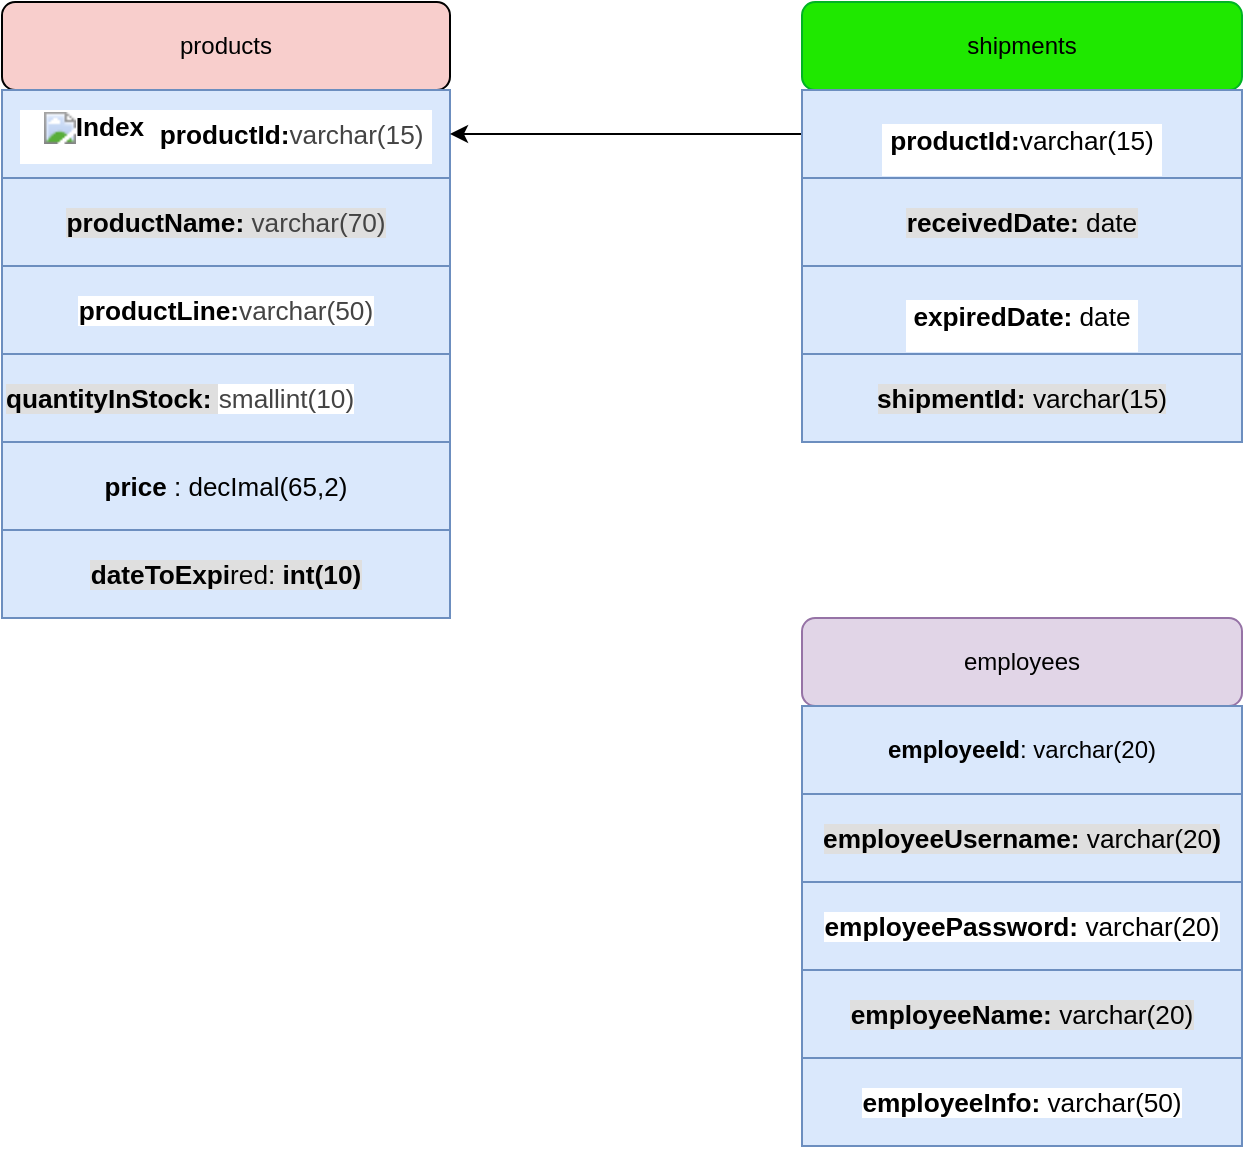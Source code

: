 <mxfile version="14.6.0" type="github">
  <diagram id="07pPn1wGmXql-i7O91id" name="Page-1">
    <mxGraphModel dx="868" dy="482" grid="1" gridSize="11" guides="1" tooltips="1" connect="1" arrows="1" fold="1" page="1" pageScale="1" pageWidth="850" pageHeight="1100" math="0" shadow="0">
      <root>
        <mxCell id="3gbueVHLof_pvO1KFMFq-0" />
        <mxCell id="3gbueVHLof_pvO1KFMFq-1" parent="3gbueVHLof_pvO1KFMFq-0" />
        <mxCell id="J1ickHX3t3cW-OePHYRh-0" value="products" style="rounded=1;whiteSpace=wrap;html=1;fillColor=#f8cecc;" parent="3gbueVHLof_pvO1KFMFq-1" vertex="1">
          <mxGeometry x="40" y="308" width="224" height="44" as="geometry" />
        </mxCell>
        <mxCell id="J1ickHX3t3cW-OePHYRh-1" value="&lt;table id=&quot;tablestructure&quot; class=&quot;data topmargin&quot; style=&quot;border-collapse: collapse ; margin: 1em 0px 12px ; color: rgb(68 , 68 , 68) ; font-family: sans-serif ; font-size: 13.12px ; text-align: left ; background-color: rgb(255 , 255 , 255)&quot;&gt;&lt;tbody style=&quot;box-sizing: border-box&quot;&gt;&lt;tr style=&quot;box-sizing: border-box&quot;&gt;&lt;th class=&quot;nowrap&quot; style=&quot;box-sizing: border-box ; text-align: left ; color: rgb(0 , 0 , 0) ; padding: 0.1em 0.3em ; margin: 0.1em ; vertical-align: middle ; text-shadow: rgb(255 , 255 , 255) 0px 1px 0px&quot;&gt;&lt;label for=&quot;checkbox_row_1&quot; style=&quot;box-sizing: border-box ; display: inline-block ; margin-bottom: 0.5rem&quot;&gt;&amp;nbsp;&lt;img src=&quot;http://localhost/phpmyadmin/themes/dot.gif&quot; title=&quot;Index&quot; alt=&quot;Index&quot; class=&quot;icon ic_bd_primary&quot; style=&quot;box-sizing: border-box ; vertical-align: middle ; border-style: none ; margin: 0px 0px 0px 0.3em ; width: 16px ; height: 16px ; padding: 0px ; background-image: url(&amp;#34;../img/bd_primary.png&amp;#34;)&quot;&gt;&lt;/label&gt;&lt;/th&gt;&lt;td class=&quot;nowrap&quot; style=&quot;box-sizing: border-box ; padding: 0.1em 0.3em ; margin: 0.1em ; vertical-align: middle ; text-shadow: rgb(255 , 255 , 255) 0px 1px 0px&quot;&gt;&lt;span style=&quot;color: rgb(0 , 0 , 0) ; font-size: 13.12px ; font-weight: 700&quot;&gt;productId:&lt;/span&gt;varchar(15)&lt;br&gt;&lt;/td&gt;&lt;/tr&gt;&lt;/tbody&gt;&lt;/table&gt;" style="rounded=0;whiteSpace=wrap;html=1;fillColor=#dae8fc;strokeColor=#6c8ebf;" parent="3gbueVHLof_pvO1KFMFq-1" vertex="1">
          <mxGeometry x="40" y="352" width="224" height="44" as="geometry" />
        </mxCell>
        <mxCell id="J1ickHX3t3cW-OePHYRh-5" value="&lt;span style=&quot;font-family: sans-serif ; font-size: 13.12px ; font-weight: 700 ; text-align: left ; background-color: rgb(223 , 223 , 223)&quot;&gt;productName:&amp;nbsp;&lt;/span&gt;&lt;span style=&quot;color: rgb(68 , 68 , 68) ; font-family: sans-serif ; font-size: 13.12px ; text-align: left ; background-color: rgb(223 , 223 , 223)&quot;&gt;varchar(70)&lt;/span&gt;" style="rounded=0;whiteSpace=wrap;html=1;fillColor=#dae8fc;strokeColor=#6c8ebf;" parent="3gbueVHLof_pvO1KFMFq-1" vertex="1">
          <mxGeometry x="40" y="396" width="224" height="44" as="geometry" />
        </mxCell>
        <mxCell id="J1ickHX3t3cW-OePHYRh-6" value="&lt;span style=&quot;font-family: sans-serif ; font-size: 13.12px ; font-weight: 700 ; text-align: left ; background-color: rgb(255 , 255 , 255)&quot;&gt;productLine:&lt;/span&gt;&lt;span style=&quot;color: rgb(68 , 68 , 68) ; font-family: sans-serif ; font-size: 13.12px ; text-align: left ; background-color: rgb(255 , 255 , 255)&quot;&gt;varchar(50)&lt;/span&gt;" style="rounded=0;whiteSpace=wrap;html=1;fillColor=#dae8fc;strokeColor=#6c8ebf;" parent="3gbueVHLof_pvO1KFMFq-1" vertex="1">
          <mxGeometry x="40" y="440" width="224" height="44" as="geometry" />
        </mxCell>
        <mxCell id="J1ickHX3t3cW-OePHYRh-7" value="&lt;span style=&quot;font-family: sans-serif ; font-size: 13.12px ; font-weight: 700 ; background-color: rgb(223 , 223 , 223)&quot;&gt;quantityInStock:&amp;nbsp;&lt;/span&gt;&lt;span style=&quot;color: rgb(68 , 68 , 68) ; font-family: sans-serif ; font-size: 13.12px ; background-color: rgb(255 , 255 , 255)&quot;&gt;smallint(10)&lt;/span&gt;" style="rounded=0;whiteSpace=wrap;html=1;align=left;fillColor=#dae8fc;strokeColor=#6c8ebf;" parent="3gbueVHLof_pvO1KFMFq-1" vertex="1">
          <mxGeometry x="40" y="484" width="224" height="44" as="geometry" />
        </mxCell>
        <mxCell id="J1ickHX3t3cW-OePHYRh-11" value="&lt;font style=&quot;font-size: 13px&quot;&gt;&lt;b&gt;price&lt;/b&gt; : decImal(65,2)&lt;/font&gt;" style="rounded=0;whiteSpace=wrap;html=1;align=center;fillColor=#dae8fc;strokeColor=#6c8ebf;" parent="3gbueVHLof_pvO1KFMFq-1" vertex="1">
          <mxGeometry x="40" y="528" width="224" height="44" as="geometry" />
        </mxCell>
        <mxCell id="J1ickHX3t3cW-OePHYRh-14" value="&lt;span style=&quot;font-family: sans-serif ; font-size: 13.12px ; font-weight: 700 ; text-align: left ; background-color: rgb(223 , 223 , 223)&quot;&gt;dateToExpi&lt;/span&gt;&lt;span style=&quot;font-family: sans-serif ; font-size: 13.12px ; text-align: left ; background-color: rgb(223 , 223 , 223)&quot;&gt;red: &lt;/span&gt;&lt;span style=&quot;font-family: sans-serif ; font-size: 13.12px ; font-weight: 700 ; text-align: left ; background-color: rgb(223 , 223 , 223)&quot;&gt;int(10)&lt;/span&gt;" style="rounded=0;whiteSpace=wrap;html=1;align=center;fillColor=#dae8fc;strokeColor=#6c8ebf;" parent="3gbueVHLof_pvO1KFMFq-1" vertex="1">
          <mxGeometry x="40" y="572" width="224" height="44" as="geometry" />
        </mxCell>
        <mxCell id="J1ickHX3t3cW-OePHYRh-15" value="shipments" style="rounded=1;whiteSpace=wrap;html=1;align=center;strokeColor=#00B324;fillColor=#1FE800;" parent="3gbueVHLof_pvO1KFMFq-1" vertex="1">
          <mxGeometry x="440" y="308" width="220" height="44" as="geometry" />
        </mxCell>
        <mxCell id="J1ickHX3t3cW-OePHYRh-27" style="edgeStyle=orthogonalEdgeStyle;rounded=0;orthogonalLoop=1;jettySize=auto;html=1;exitX=0;exitY=0.5;exitDx=0;exitDy=0;entryX=1;entryY=0.5;entryDx=0;entryDy=0;" parent="3gbueVHLof_pvO1KFMFq-1" source="J1ickHX3t3cW-OePHYRh-16" target="J1ickHX3t3cW-OePHYRh-1" edge="1">
          <mxGeometry relative="1" as="geometry" />
        </mxCell>
        <mxCell id="J1ickHX3t3cW-OePHYRh-16" value="&lt;br&gt;&lt;table id=&quot;tablestructure&quot; class=&quot;data topmargin&quot; style=&quot;border-collapse: collapse ; margin: 1em 0px 12px ; color: rgb(68 , 68 , 68) ; font-family: sans-serif ; font-size: 13.12px ; text-align: left ; background-color: rgb(255 , 255 , 255)&quot;&gt;&lt;tbody style=&quot;box-sizing: border-box&quot;&gt;&lt;tr style=&quot;box-sizing: border-box&quot;&gt;&lt;th class=&quot;nowrap&quot; style=&quot;box-sizing: border-box ; text-align: left ; color: rgb(0 , 0 , 0) ; padding: 0.1em 0.3em ; margin: 0.1em ; vertical-align: middle ; text-shadow: rgb(255 , 255 , 255) 0px 1px 0px&quot;&gt;&lt;label for=&quot;checkbox_row_1&quot; style=&quot;box-sizing: border-box ; display: inline-block ; margin-bottom: 0.5rem&quot;&gt;productId:&lt;span style=&quot;font-weight: normal&quot;&gt;varchar(15)&lt;/span&gt;&lt;/label&gt;&lt;/th&gt;&lt;/tr&gt;&lt;/tbody&gt;&lt;/table&gt;" style="rounded=0;whiteSpace=wrap;html=1;align=center;fillColor=#dae8fc;strokeColor=#6c8ebf;" parent="3gbueVHLof_pvO1KFMFq-1" vertex="1">
          <mxGeometry x="440" y="352" width="220" height="44" as="geometry" />
        </mxCell>
        <mxCell id="J1ickHX3t3cW-OePHYRh-17" value="&lt;span style=&quot;font-family: sans-serif ; font-size: 13.12px ; font-weight: 700 ; text-align: left ; background-color: rgb(223 , 223 , 223)&quot;&gt;receivedDate:&lt;/span&gt;&lt;span style=&quot;font-family: sans-serif ; font-size: 13.12px ; text-align: left ; background-color: rgb(223 , 223 , 223)&quot;&gt; date&lt;/span&gt;" style="rounded=0;whiteSpace=wrap;html=1;align=center;fillColor=#dae8fc;strokeColor=#6c8ebf;" parent="3gbueVHLof_pvO1KFMFq-1" vertex="1">
          <mxGeometry x="440" y="396" width="220" height="44" as="geometry" />
        </mxCell>
        <mxCell id="J1ickHX3t3cW-OePHYRh-18" value="&lt;br&gt;&lt;table id=&quot;tablestructure&quot; class=&quot;data topmargin&quot; style=&quot;border-collapse: collapse ; margin: 1em 0px 12px ; color: rgb(68 , 68 , 68) ; font-family: sans-serif ; font-size: 13.12px ; text-align: left ; background-color: rgb(255 , 255 , 255)&quot;&gt;&lt;tbody style=&quot;box-sizing: border-box&quot;&gt;&lt;tr style=&quot;box-sizing: border-box&quot;&gt;&lt;th class=&quot;nowrap&quot; style=&quot;box-sizing: border-box ; text-align: left ; color: rgb(0 , 0 , 0) ; padding: 0.1em 0.3em ; margin: 0.1em ; vertical-align: middle ; text-shadow: rgb(255 , 255 , 255) 0px 1px 0px&quot;&gt;&lt;label for=&quot;checkbox_row_3&quot; style=&quot;box-sizing: border-box ; display: inline-block ; margin-bottom: 0.5rem&quot;&gt;expiredDate: &lt;span style=&quot;font-weight: normal&quot;&gt;date&lt;/span&gt;&lt;/label&gt;&lt;/th&gt;&lt;/tr&gt;&lt;/tbody&gt;&lt;/table&gt;" style="rounded=0;whiteSpace=wrap;html=1;align=center;fillColor=#dae8fc;strokeColor=#6c8ebf;" parent="3gbueVHLof_pvO1KFMFq-1" vertex="1">
          <mxGeometry x="440" y="440" width="220" height="44" as="geometry" />
        </mxCell>
        <mxCell id="J1ickHX3t3cW-OePHYRh-19" value="&lt;span style=&quot;font-family: sans-serif ; font-size: 13.12px ; font-weight: 700 ; text-align: left ; background-color: rgb(223 , 223 , 223)&quot;&gt;shipmentId:&lt;/span&gt;&lt;span style=&quot;font-family: sans-serif ; font-size: 13.12px ; text-align: left ; background-color: rgb(223 , 223 , 223)&quot;&gt; varchar(15)&lt;/span&gt;" style="rounded=0;whiteSpace=wrap;html=1;align=center;fillColor=#dae8fc;strokeColor=#6c8ebf;" parent="3gbueVHLof_pvO1KFMFq-1" vertex="1">
          <mxGeometry x="440" y="484" width="220" height="44" as="geometry" />
        </mxCell>
        <mxCell id="J1ickHX3t3cW-OePHYRh-20" value="employees" style="rounded=1;whiteSpace=wrap;html=1;align=center;fillColor=#e1d5e7;strokeColor=#9673a6;" parent="3gbueVHLof_pvO1KFMFq-1" vertex="1">
          <mxGeometry x="440" y="616" width="220" height="44" as="geometry" />
        </mxCell>
        <mxCell id="J1ickHX3t3cW-OePHYRh-21" value="&lt;b&gt;employeeId&lt;/b&gt;: varchar(20)" style="rounded=0;whiteSpace=wrap;html=1;align=center;fillColor=#dae8fc;strokeColor=#6c8ebf;" parent="3gbueVHLof_pvO1KFMFq-1" vertex="1">
          <mxGeometry x="440" y="660" width="220" height="44" as="geometry" />
        </mxCell>
        <mxCell id="J1ickHX3t3cW-OePHYRh-22" value="&lt;span style=&quot;font-family: sans-serif ; font-size: 13.12px ; font-weight: 700 ; text-align: left ; background-color: rgb(223 , 223 , 223)&quot;&gt;employeeUsername: &lt;/span&gt;&lt;span style=&quot;font-family: sans-serif ; font-size: 13.12px ; text-align: left ; background-color: rgb(223 , 223 , 223)&quot;&gt;varchar(20&lt;b&gt;)&lt;/b&gt;&lt;/span&gt;" style="rounded=0;whiteSpace=wrap;html=1;align=center;fillColor=#dae8fc;strokeColor=#6c8ebf;" parent="3gbueVHLof_pvO1KFMFq-1" vertex="1">
          <mxGeometry x="440" y="704" width="220" height="44" as="geometry" />
        </mxCell>
        <mxCell id="J1ickHX3t3cW-OePHYRh-23" value="&lt;span style=&quot;font-family: sans-serif ; font-size: 13.12px ; font-weight: 700 ; text-align: left ; background-color: rgb(255 , 255 , 255)&quot;&gt;employeePassword: &lt;/span&gt;&lt;span style=&quot;font-family: sans-serif ; font-size: 13.12px ; text-align: left ; background-color: rgb(255 , 255 , 255)&quot;&gt;varchar(20)&lt;/span&gt;" style="rounded=0;whiteSpace=wrap;html=1;align=center;fillColor=#dae8fc;strokeColor=#6c8ebf;" parent="3gbueVHLof_pvO1KFMFq-1" vertex="1">
          <mxGeometry x="440" y="748" width="220" height="44" as="geometry" />
        </mxCell>
        <mxCell id="J1ickHX3t3cW-OePHYRh-24" value="&lt;span style=&quot;font-family: sans-serif ; font-size: 13.12px ; font-weight: 700 ; text-align: left ; background-color: rgb(223 , 223 , 223)&quot;&gt;employeeName: &lt;/span&gt;&lt;span style=&quot;font-family: sans-serif ; font-size: 13.12px ; text-align: left ; background-color: rgb(223 , 223 , 223)&quot;&gt;varchar(20)&lt;/span&gt;" style="rounded=0;whiteSpace=wrap;html=1;align=center;fillColor=#dae8fc;strokeColor=#6c8ebf;" parent="3gbueVHLof_pvO1KFMFq-1" vertex="1">
          <mxGeometry x="440" y="792" width="220" height="44" as="geometry" />
        </mxCell>
        <mxCell id="J1ickHX3t3cW-OePHYRh-25" value="&lt;span style=&quot;font-family: sans-serif ; font-size: 13.12px ; font-weight: 700 ; text-align: left ; background-color: rgb(255 , 255 , 255)&quot;&gt;employeeInfo: &lt;/span&gt;&lt;span style=&quot;font-family: sans-serif ; font-size: 13.12px ; text-align: left ; background-color: rgb(255 , 255 , 255)&quot;&gt;varchar(50)&lt;/span&gt;" style="rounded=0;whiteSpace=wrap;html=1;align=center;fillColor=#dae8fc;strokeColor=#6c8ebf;" parent="3gbueVHLof_pvO1KFMFq-1" vertex="1">
          <mxGeometry x="440" y="836" width="220" height="44" as="geometry" />
        </mxCell>
      </root>
    </mxGraphModel>
  </diagram>
</mxfile>

